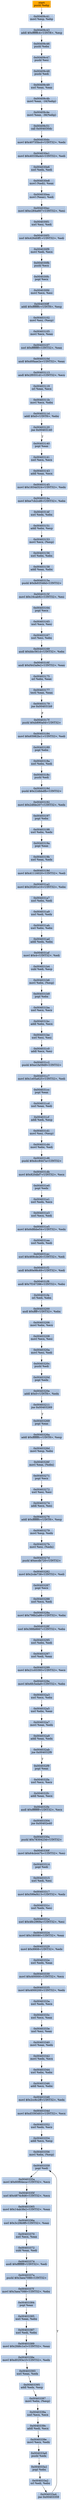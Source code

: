 digraph G {
node[shape=rectangle,style=filled,fillcolor=lightsteelblue,color=lightsteelblue]
bgcolor="transparent"
a0x00409c40pushl_ebp[label="start\npushl %ebp",fillcolor="orange",color="lightgrey"];
a0x00409c41movl_esp_ebp[label="0x00409c41\nmovl %esp, %ebp"];
a0x00409c43addl_0xffffffc4UINT8_esp[label="0x00409c43\naddl $0xffffffc4<UINT8>, %esp"];
a0x00409c46pushl_ebx[label="0x00409c46\npushl %ebx"];
a0x00409c47pushl_esi[label="0x00409c47\npushl %esi"];
a0x00409c48pushl_edi[label="0x00409c48\npushl %edi"];
a0x00409c49xorl_eax_eax[label="0x00409c49\nxorl %eax, %eax"];
a0x00409c4bmovl_eax__16ebp_[label="0x00409c4b\nmovl %eax, -16(%ebp)"];
a0x00409c4emovl_eax__36ebp_[label="0x00409c4e\nmovl %eax, -36(%ebp)"];
a0x00409c51call_0x004030dc[label="0x00409c51\ncall 0x004030dc"];
a0x004030dcmovl_0x40735bcdUINT32_edx[label="0x004030dc\nmovl $0x40735bcd<UINT32>, %edx"];
a0x004030e1movl_0x40338a4dUINT32_edi[label="0x004030e1\nmovl $0x40338a4d<UINT32>, %edi"];
a0x004030e6xorl_edx_edi[label="0x004030e6\nxorl %edx, %edi"];
a0x004030e8movl_edi__eax[label="0x004030e8\nmovl (%edi), %eax"];
a0x004030eamovl_eax__edi[label="0x004030ea\nmovl (%eax), %edi"];
a0x004030ecmovl_0xc284a667UINT32_esi[label="0x004030ec\nmovl $0xc284a667<UINT32>, %esi"];
a0x004030f1xorl_esi_edi[label="0x004030f1\nxorl %esi, %edi"];
a0x004030f3xorl_0x426d0ff1UINT32_edi[label="0x004030f3\nxorl $0x426d0ff1<UINT32>, %edi"];
a0x004030f9movl_edi_ecx[label="0x004030f9\nmovl %edi, %ecx"];
a0x004030fbpushl_ecx[label="0x004030fb\npushl %ecx"];
a0x004030fcpopl_ecx[label="0x004030fc\npopl %ecx"];
a0x004030fdmovl_ecx_esi[label="0x004030fd\nmovl %ecx, %esi"];
a0x004030ffaddl_0xfffffffcUINT8_esp[label="0x004030ff\naddl $0xfffffffc<UINT8>, %esp"];
a0x00403102movl_esi_esp_[label="0x00403102\nmovl %esi, (%esp)"];
a0x00403105movl_ecx_eax[label="0x00403105\nmovl %ecx, %eax"];
a0x00403107xorl_0xffffffffUINT32_eax[label="0x00403107\nxorl $0xffffffff<UINT32>, %eax"];
a0x0040310dandl_0xd0faae2eUINT32_eax[label="0x0040310d\nandl $0xd0faae2e<UINT32>, %eax"];
a0x00403113andl_0x2f0551d1UINT32_ecx[label="0x00403113\nandl $0x2f0551d1<UINT32>, %ecx"];
a0x00403119orl_eax_ecx[label="0x00403119\norl %eax, %ecx"];
a0x0040311bmovl_ecx_ebx[label="0x0040311b\nmovl %ecx, %ebx"];
a0x0040311daddl_0x0UINT8_ebx[label="0x0040311d\naddl $0x0<UINT8>, %ebx"];
a0x00403120jne_0x00403140[label="0x00403120\njne 0x00403140"];
a0x00403140popl_eax[label="0x00403140\npopl %eax"];
a0x00403141xorl_ecx_ecx[label="0x00403141\nxorl %ecx, %ecx"];
a0x00403143addl_eax_ecx[label="0x00403143\naddl %eax, %ecx"];
a0x00403145movl_0x1834d324UINT32_edx[label="0x00403145\nmovl $0x1834d324<UINT32>, %edx"];
a0x0040314amovl_0xe7cb2cd8UINT32_ebx[label="0x0040314a\nmovl $0xe7cb2cd8<UINT32>, %ebx"];
a0x0040314fxorl_edx_ebx[label="0x0040314f\nxorl %edx, %ebx"];
a0x00403151addl_ebx_esp[label="0x00403151\naddl %ebx, %esp"];
a0x00403153movl_ecx_esp_[label="0x00403153\nmovl %ecx, (%esp)"];
a0x00403156xorl_ebx_ebx[label="0x00403156\nxorl %ebx, %ebx"];
a0x00403158addl_eax_ebx[label="0x00403158\naddl %eax, %ebx"];
a0x0040315apushl_0xfe93546dUINT32[label="0x0040315a\npushl $0xfe93546d<UINT32>"];
a0x0040315fmovl_0x16cab92UINT32_esi[label="0x0040315f\nmovl $0x16cab92<UINT32>, %esi"];
a0x00403164popl_ecx[label="0x00403164\npopl %ecx"];
a0x00403165xorl_ecx_esi[label="0x00403165\nxorl %ecx, %esi"];
a0x00403167xorl_esi_ebx[label="0x00403167\nxorl %esi, %ebx"];
a0x00403169andl_0xbbc561dUINT32_ebx[label="0x00403169\nandl $0xbbc561d<UINT32>, %ebx"];
a0x0040316fandl_0xf443a9e2UINT32_eax[label="0x0040316f\nandl $0xf443a9e2<UINT32>, %eax"];
a0x00403175orl_ebx_eax[label="0x00403175\norl %ebx, %eax"];
a0x00403177testl_eax_eax[label="0x00403177\ntestl %eax, %eax"];
a0x00403179jne_0x004031b9[label="0x00403179\njne 0x004031b9"];
a0x0040317fpushl_0xb890a0dUINT32[label="0x0040317f\npushl $0xb890a0d<UINT32>"];
a0x00403184movl_0x65982bc1UINT32_edi[label="0x00403184\nmovl $0x65982bc1<UINT32>, %edi"];
a0x00403189popl_ebx[label="0x00403189\npopl %ebx"];
a0x0040318axorl_ebx_edi[label="0x0040318a\nxorl %ebx, %edi"];
a0x0040318cpushl_edi[label="0x0040318c\npushl %edi"];
a0x0040318dpushl_0x22dbbdfbUINT32[label="0x0040318d\npushl $0x22dbbdfb<UINT32>"];
a0x00403192movl_0x2dfde207UINT32_edx[label="0x00403192\nmovl $0x2dfde207<UINT32>, %edx"];
a0x00403197popl_ebx[label="0x00403197\npopl %ebx"];
a0x00403198xorl_ebx_edx[label="0x00403198\nxorl %ebx, %edx"];
a0x0040319apopl_eax[label="0x0040319a\npopl %eax"];
a0x0040319bxorl_eax_edx[label="0x0040319b\nxorl %eax, %edx"];
a0x0040319dmovl_0x41116020UINT32_edi[label="0x0040319d\nmovl $0x41116020<UINT32>, %edi"];
a0x004031a2movl_0x20261e10UINT32_ebx[label="0x004031a2\nmovl $0x20261e10<UINT32>, %ebx"];
a0x004031a7xorl_ebx_edi[label="0x004031a7\nxorl %ebx, %edi"];
a0x004031a9xorl_edi_edx[label="0x004031a9\nxorl %edi, %edx"];
a0x004031abxorl_ebx_ebx[label="0x004031ab\nxorl %ebx, %ebx"];
a0x004031adaddl_edx_ebx[label="0x004031ad\naddl %edx, %ebx"];
a0x004031afmovl_0x4UINT32_edi[label="0x004031af\nmovl $0x4<UINT32>, %edi"];
a0x004031b4subl_edi_esp[label="0x004031b4\nsubl %edi, %esp"];
a0x004031b6movl_ebx_esp_[label="0x004031b6\nmovl %ebx, (%esp)"];
a0x004031b9popl_ebx[label="0x004031b9\npopl %ebx"];
a0x004031baxorl_ecx_ecx[label="0x004031ba\nxorl %ecx, %ecx"];
a0x004031bcaddl_ebx_ecx[label="0x004031bc\naddl %ebx, %ecx"];
a0x004031bexorl_esi_esi[label="0x004031be\nxorl %esi, %esi"];
a0x004031c0addl_ecx_esi[label="0x004031c0\naddl %ecx, %esi"];
a0x004031c2pushl_0xe1fa59d9UINT32[label="0x004031c2\npushl $0xe1fa59d9<UINT32>"];
a0x004031c7movl_0x1e05a625UINT32_edi[label="0x004031c7\nmovl $0x1e05a625<UINT32>, %edi"];
a0x004031ccpopl_eax[label="0x004031cc\npopl %eax"];
a0x004031cdxorl_eax_edi[label="0x004031cd\nxorl %eax, %edi"];
a0x004031cfaddl_edi_esp[label="0x004031cf\naddl %edi, %esp"];
a0x004031d1movl_esi_esp_[label="0x004031d1\nmovl %esi, (%esp)"];
a0x004031d4movl_ebx_edi[label="0x004031d4\nmovl %ebx, %edi"];
a0x004031d6pushl_0xdcc8447aUINT32[label="0x004031d6\npushl $0xdcc8447a<UINT32>"];
a0x004031dbmovl_0x820dbf7UINT32_ecx[label="0x004031db\nmovl $0x820dbf7<UINT32>, %ecx"];
a0x004031e0popl_edx[label="0x004031e0\npopl %edx"];
a0x004031e1xorl_edx_ecx[label="0x004031e1\nxorl %edx, %ecx"];
a0x004031e3xorl_ecx_edi[label="0x004031e3\nxorl %ecx, %edi"];
a0x004031e5movl_0x6d8bbe54UINT32_edx[label="0x004031e5\nmovl $0x6d8bbe54<UINT32>, %edx"];
a0x004031eaxorl_edx_edi[label="0x004031ea\nxorl %edx, %edi"];
a0x004031ecxorl_0x469cde26UINT32_edi[label="0x004031ec\nxorl $0x469cde26<UINT32>, %edi"];
a0x004031f2andl_0x80e98c69UINT32_edi[label="0x004031f2\nandl $0x80e98c69<UINT32>, %edi"];
a0x004031f8andl_0x7f167396UINT32_ebx[label="0x004031f8\nandl $0x7f167396<UINT32>, %ebx"];
a0x004031feorl_edi_ebx[label="0x004031fe\norl %edi, %ebx"];
a0x00403200andl_0xffffUINT32_ebx[label="0x00403200\nandl $0xffff<UINT32>, %ebx"];
a0x00403206movl_ebx_ecx[label="0x00403206\nmovl %ebx, %ecx"];
a0x00403208movl_ecx_esi[label="0x00403208\nmovl %ecx, %esi"];
a0x0040320amovl_esi_edi[label="0x0040320a\nmovl %esi, %edi"];
a0x0040320cpushl_edi[label="0x0040320c\npushl %edi"];
a0x0040320dpopl_edx[label="0x0040320d\npopl %edx"];
a0x0040320eaddl_0x0UINT8_edx[label="0x0040320e\naddl $0x0<UINT8>, %edx"];
a0x00403211jne_0x00403269[label="0x00403211\njne 0x00403269"];
a0x00403269popl_eax[label="0x00403269\npopl %eax"];
a0x0040326aaddl_0xfffffffcUINT8_esp[label="0x0040326a\naddl $0xfffffffc<UINT8>, %esp"];
a0x0040326dmovl_esp_ebx[label="0x0040326d\nmovl %esp, %ebx"];
a0x0040326fmovl_eax_ebx_[label="0x0040326f\nmovl %eax, (%ebx)"];
a0x00403271popl_ecx[label="0x00403271\npopl %ecx"];
a0x00403272xorl_esi_esi[label="0x00403272\nxorl %esi, %esi"];
a0x00403274addl_ecx_esi[label="0x00403274\naddl %ecx, %esi"];
a0x00403276addl_0xfffffffcUINT8_esp[label="0x00403276\naddl $0xfffffffc<UINT8>, %esp"];
a0x00403279movl_esp_edx[label="0x00403279\nmovl %esp, %edx"];
a0x0040327bmovl_esi_edx_[label="0x0040327b\nmovl %esi, (%edx)"];
a0x0040327dpushl_0xecdb720UINT32[label="0x0040327d\npushl $0xecdb720<UINT32>"];
a0x00403282movl_0x2cde738UINT32_edi[label="0x00403282\nmovl $0x2cde738<UINT32>, %edi"];
a0x00403287popl_ecx[label="0x00403287\npopl %ecx"];
a0x00403288xorl_ecx_edi[label="0x00403288\nxorl %ecx, %edi"];
a0x0040328amovl_0x798b2a86UINT32_ebx[label="0x0040328a\nmovl $0x798b2a86<UINT32>, %ebx"];
a0x0040328fxorl_0x388b8667UINT32_ebx[label="0x0040328f\nxorl $0x388b8667<UINT32>, %ebx"];
a0x00403295xorl_ebx_edi[label="0x00403295\nxorl %ebx, %edi"];
a0x00403297xorl_edi_eax[label="0x00403297\nxorl %edi, %eax"];
a0x00403299movl_0x21c03393UINT32_ecx[label="0x00403299\nmovl $0x21c03393<UINT32>, %ecx"];
a0x0040329emovl_0x6fc5eda9UINT32_ebx[label="0x0040329e\nmovl $0x6fc5eda9<UINT32>, %ebx"];
a0x004032a3xorl_ecx_ebx[label="0x004032a3\nxorl %ecx, %ebx"];
a0x004032a5xorl_ebx_eax[label="0x004032a5\nxorl %ebx, %eax"];
a0x004032a7movl_eax_edx[label="0x004032a7\nmovl %eax, %edx"];
a0x004032a9addl_eax_edx[label="0x004032a9\naddl %eax, %edx"];
a0x004032abjne_0x004032f9[label="0x004032ab\njne 0x004032f9"];
a0x004032f9popl_eax[label="0x004032f9\npopl %eax"];
a0x004032faxorl_ecx_ecx[label="0x004032fa\nxorl %ecx, %ecx"];
a0x004032fcaddl_eax_ecx[label="0x004032fc\naddl %eax, %ecx"];
a0x004032feandl_0xffffffffUINT32_ecx[label="0x004032fe\nandl $0xffffffff<UINT32>, %ecx"];
a0x00403304jne_0x00402e40[label="0x00403304\njne 0x00402e40"];
a0x0040330apushl_0x7830423dUINT32[label="0x0040330a\npushl $0x7830423d<UINT32>"];
a0x0040330fmovl_0x64cb447bUINT32_esi[label="0x0040330f\nmovl $0x64cb447b<UINT32>, %esi"];
a0x00403314popl_edi[label="0x00403314\npopl %edi"];
a0x00403315xorl_edi_esi[label="0x00403315\nxorl %edi, %esi"];
a0x00403317movl_0x599ef413UINT32_edx[label="0x00403317\nmovl $0x599ef413<UINT32>, %edx"];
a0x0040331cxorl_edx_esi[label="0x0040331c\nxorl %edx, %esi"];
a0x0040331exorl_0x48c2969aUINT32_esi[label="0x0040331e\nxorl $0x48c2969a<UINT32>, %esi"];
a0x00403324movl_0x180080UINT32_eax[label="0x00403324\nmovl $0x180080<UINT32>, %eax"];
a0x00403329movl_0x9908UINT32_edx[label="0x00403329\nmovl $0x9908<UINT32>, %edx"];
a0x0040332exorl_edx_eax[label="0x0040332e\nxorl %edx, %eax"];
a0x00403330movl_0x400000UINT32_ecx[label="0x00403330\nmovl $0x400000<UINT32>, %ecx"];
a0x00403335movl_0x4000200UINT32_edx[label="0x00403335\nmovl $0x4000200<UINT32>, %edx"];
a0x0040333axorl_edx_ecx[label="0x0040333a\nxorl %edx, %ecx"];
a0x0040333cxorl_ecx_eax[label="0x0040333c\nxorl %ecx, %eax"];
a0x0040333exorl_esi_eax[label="0x0040333e\nxorl %esi, %eax"];
a0x00403340movl_eax_edx[label="0x00403340\nmovl %eax, %edx"];
a0x00403342movl_edx_ecx[label="0x00403342\nmovl %edx, %ecx"];
a0x00403344xorl_ebx_ebx[label="0x00403344\nxorl %ebx, %ebx"];
a0x00403346addl_ecx_ebx[label="0x00403346\naddl %ecx, %ebx"];
a0x00403348movl_0x2cc6c2ffUINT32_edx[label="0x00403348\nmovl $0x2cc6c2ff<UINT32>, %edx"];
a0x0040334dmovl_0xd3393d03UINT32_ecx[label="0x0040334d\nmovl $0xd3393d03<UINT32>, %ecx"];
a0x00403352xorl_edx_ecx[label="0x00403352\nxorl %edx, %ecx"];
a0x00403354addl_ecx_esp[label="0x00403354\naddl %ecx, %esp"];
a0x00403356movl_ebx_esp_[label="0x00403356\nmovl %ebx, (%esp)"];
a0x00403359popl_edi[label="0x00403359\npopl %edi"];
a0x0040335amovl_0x60f64ecaUINT32_ecx[label="0x0040335a\nmovl $0x60f64eca<UINT32>, %ecx"];
a0x0040335fxorl_0x4874c8d6UINT32_ecx[label="0x0040335f\nxorl $0x4874c8d6<UINT32>, %ecx"];
a0x00403365movl_0x14ab3fe2UINT32_eax[label="0x00403365\nmovl $0x14ab3fe2<UINT32>, %eax"];
a0x0040336axorl_0x3c29b9ffUINT32_eax[label="0x0040336a\nxorl $0x3c29b9ff<UINT32>, %eax"];
a0x00403370xorl_ecx_eax[label="0x00403370\nxorl %ecx, %eax"];
a0x00403372subl_eax_edi[label="0x00403372\nsubl %eax, %edi"];
a0x00403374andl_0xffffffffUINT32_edi[label="0x00403374\nandl $0xffffffff<UINT32>, %edi"];
a0x0040337apushl_0x3aea7088UINT32[label="0x0040337a\npushl $0x3aea7088<UINT32>"];
a0x0040337fmovl_0x3aea7088UINT32_ebx[label="0x0040337f\nmovl $0x3aea7088<UINT32>, %ebx"];
a0x00403384popl_eax[label="0x00403384\npopl %eax"];
a0x00403385xorl_eax_ebx[label="0x00403385\nxorl %eax, %ebx"];
a0x00403387xorl_edi_ebx[label="0x00403387\nxorl %edi, %ebx"];
a0x00403389movl_0x2fd6c1e3UINT32_eax[label="0x00403389\nmovl $0x2fd6c1e3<UINT32>, %eax"];
a0x0040338emovl_0xd0293e1fUINT32_edx[label="0x0040338e\nmovl $0xd0293e1f<UINT32>, %edx"];
a0x00403393xorl_eax_edx[label="0x00403393\nxorl %eax, %edx"];
a0x00403395addl_edx_esp[label="0x00403395\naddl %edx, %esp"];
a0x00403397movl_ebx_esp_[label="0x00403397\nmovl %ebx, (%esp)"];
a0x0040339axorl_ecx_ecx[label="0x0040339a\nxorl %ecx, %ecx"];
a0x0040339caddl_edi_ecx[label="0x0040339c\naddl %edi, %ecx"];
a0x0040339emovl_ecx_edx[label="0x0040339e\nmovl %ecx, %edx"];
a0x004033a0pushl_edx[label="0x004033a0\npushl %edx"];
a0x004033a1popl_ebx[label="0x004033a1\npopl %ebx"];
a0x004033a2orl_edi_ebx[label="0x004033a2\norl %edi, %ebx"];
a0x004033a4jne_0x00403359[label="0x004033a4\njne 0x00403359"];
a0x00409c40pushl_ebp -> a0x00409c41movl_esp_ebp [color="#000000"];
a0x00409c41movl_esp_ebp -> a0x00409c43addl_0xffffffc4UINT8_esp [color="#000000"];
a0x00409c43addl_0xffffffc4UINT8_esp -> a0x00409c46pushl_ebx [color="#000000"];
a0x00409c46pushl_ebx -> a0x00409c47pushl_esi [color="#000000"];
a0x00409c47pushl_esi -> a0x00409c48pushl_edi [color="#000000"];
a0x00409c48pushl_edi -> a0x00409c49xorl_eax_eax [color="#000000"];
a0x00409c49xorl_eax_eax -> a0x00409c4bmovl_eax__16ebp_ [color="#000000"];
a0x00409c4bmovl_eax__16ebp_ -> a0x00409c4emovl_eax__36ebp_ [color="#000000"];
a0x00409c4emovl_eax__36ebp_ -> a0x00409c51call_0x004030dc [color="#000000"];
a0x00409c51call_0x004030dc -> a0x004030dcmovl_0x40735bcdUINT32_edx [color="#000000"];
a0x004030dcmovl_0x40735bcdUINT32_edx -> a0x004030e1movl_0x40338a4dUINT32_edi [color="#000000"];
a0x004030e1movl_0x40338a4dUINT32_edi -> a0x004030e6xorl_edx_edi [color="#000000"];
a0x004030e6xorl_edx_edi -> a0x004030e8movl_edi__eax [color="#000000"];
a0x004030e8movl_edi__eax -> a0x004030eamovl_eax__edi [color="#000000"];
a0x004030eamovl_eax__edi -> a0x004030ecmovl_0xc284a667UINT32_esi [color="#000000"];
a0x004030ecmovl_0xc284a667UINT32_esi -> a0x004030f1xorl_esi_edi [color="#000000"];
a0x004030f1xorl_esi_edi -> a0x004030f3xorl_0x426d0ff1UINT32_edi [color="#000000"];
a0x004030f3xorl_0x426d0ff1UINT32_edi -> a0x004030f9movl_edi_ecx [color="#000000"];
a0x004030f9movl_edi_ecx -> a0x004030fbpushl_ecx [color="#000000"];
a0x004030fbpushl_ecx -> a0x004030fcpopl_ecx [color="#000000"];
a0x004030fcpopl_ecx -> a0x004030fdmovl_ecx_esi [color="#000000"];
a0x004030fdmovl_ecx_esi -> a0x004030ffaddl_0xfffffffcUINT8_esp [color="#000000"];
a0x004030ffaddl_0xfffffffcUINT8_esp -> a0x00403102movl_esi_esp_ [color="#000000"];
a0x00403102movl_esi_esp_ -> a0x00403105movl_ecx_eax [color="#000000"];
a0x00403105movl_ecx_eax -> a0x00403107xorl_0xffffffffUINT32_eax [color="#000000"];
a0x00403107xorl_0xffffffffUINT32_eax -> a0x0040310dandl_0xd0faae2eUINT32_eax [color="#000000"];
a0x0040310dandl_0xd0faae2eUINT32_eax -> a0x00403113andl_0x2f0551d1UINT32_ecx [color="#000000"];
a0x00403113andl_0x2f0551d1UINT32_ecx -> a0x00403119orl_eax_ecx [color="#000000"];
a0x00403119orl_eax_ecx -> a0x0040311bmovl_ecx_ebx [color="#000000"];
a0x0040311bmovl_ecx_ebx -> a0x0040311daddl_0x0UINT8_ebx [color="#000000"];
a0x0040311daddl_0x0UINT8_ebx -> a0x00403120jne_0x00403140 [color="#000000"];
a0x00403120jne_0x00403140 -> a0x00403140popl_eax [color="#000000",label="T"];
a0x00403140popl_eax -> a0x00403141xorl_ecx_ecx [color="#000000"];
a0x00403141xorl_ecx_ecx -> a0x00403143addl_eax_ecx [color="#000000"];
a0x00403143addl_eax_ecx -> a0x00403145movl_0x1834d324UINT32_edx [color="#000000"];
a0x00403145movl_0x1834d324UINT32_edx -> a0x0040314amovl_0xe7cb2cd8UINT32_ebx [color="#000000"];
a0x0040314amovl_0xe7cb2cd8UINT32_ebx -> a0x0040314fxorl_edx_ebx [color="#000000"];
a0x0040314fxorl_edx_ebx -> a0x00403151addl_ebx_esp [color="#000000"];
a0x00403151addl_ebx_esp -> a0x00403153movl_ecx_esp_ [color="#000000"];
a0x00403153movl_ecx_esp_ -> a0x00403156xorl_ebx_ebx [color="#000000"];
a0x00403156xorl_ebx_ebx -> a0x00403158addl_eax_ebx [color="#000000"];
a0x00403158addl_eax_ebx -> a0x0040315apushl_0xfe93546dUINT32 [color="#000000"];
a0x0040315apushl_0xfe93546dUINT32 -> a0x0040315fmovl_0x16cab92UINT32_esi [color="#000000"];
a0x0040315fmovl_0x16cab92UINT32_esi -> a0x00403164popl_ecx [color="#000000"];
a0x00403164popl_ecx -> a0x00403165xorl_ecx_esi [color="#000000"];
a0x00403165xorl_ecx_esi -> a0x00403167xorl_esi_ebx [color="#000000"];
a0x00403167xorl_esi_ebx -> a0x00403169andl_0xbbc561dUINT32_ebx [color="#000000"];
a0x00403169andl_0xbbc561dUINT32_ebx -> a0x0040316fandl_0xf443a9e2UINT32_eax [color="#000000"];
a0x0040316fandl_0xf443a9e2UINT32_eax -> a0x00403175orl_ebx_eax [color="#000000"];
a0x00403175orl_ebx_eax -> a0x00403177testl_eax_eax [color="#000000"];
a0x00403177testl_eax_eax -> a0x00403179jne_0x004031b9 [color="#000000"];
a0x00403179jne_0x004031b9 -> a0x0040317fpushl_0xb890a0dUINT32 [color="#000000",label="F"];
a0x0040317fpushl_0xb890a0dUINT32 -> a0x00403184movl_0x65982bc1UINT32_edi [color="#000000"];
a0x00403184movl_0x65982bc1UINT32_edi -> a0x00403189popl_ebx [color="#000000"];
a0x00403189popl_ebx -> a0x0040318axorl_ebx_edi [color="#000000"];
a0x0040318axorl_ebx_edi -> a0x0040318cpushl_edi [color="#000000"];
a0x0040318cpushl_edi -> a0x0040318dpushl_0x22dbbdfbUINT32 [color="#000000"];
a0x0040318dpushl_0x22dbbdfbUINT32 -> a0x00403192movl_0x2dfde207UINT32_edx [color="#000000"];
a0x00403192movl_0x2dfde207UINT32_edx -> a0x00403197popl_ebx [color="#000000"];
a0x00403197popl_ebx -> a0x00403198xorl_ebx_edx [color="#000000"];
a0x00403198xorl_ebx_edx -> a0x0040319apopl_eax [color="#000000"];
a0x0040319apopl_eax -> a0x0040319bxorl_eax_edx [color="#000000"];
a0x0040319bxorl_eax_edx -> a0x0040319dmovl_0x41116020UINT32_edi [color="#000000"];
a0x0040319dmovl_0x41116020UINT32_edi -> a0x004031a2movl_0x20261e10UINT32_ebx [color="#000000"];
a0x004031a2movl_0x20261e10UINT32_ebx -> a0x004031a7xorl_ebx_edi [color="#000000"];
a0x004031a7xorl_ebx_edi -> a0x004031a9xorl_edi_edx [color="#000000"];
a0x004031a9xorl_edi_edx -> a0x004031abxorl_ebx_ebx [color="#000000"];
a0x004031abxorl_ebx_ebx -> a0x004031adaddl_edx_ebx [color="#000000"];
a0x004031adaddl_edx_ebx -> a0x004031afmovl_0x4UINT32_edi [color="#000000"];
a0x004031afmovl_0x4UINT32_edi -> a0x004031b4subl_edi_esp [color="#000000"];
a0x004031b4subl_edi_esp -> a0x004031b6movl_ebx_esp_ [color="#000000"];
a0x004031b6movl_ebx_esp_ -> a0x004031b9popl_ebx [color="#000000"];
a0x004031b9popl_ebx -> a0x004031baxorl_ecx_ecx [color="#000000"];
a0x004031baxorl_ecx_ecx -> a0x004031bcaddl_ebx_ecx [color="#000000"];
a0x004031bcaddl_ebx_ecx -> a0x004031bexorl_esi_esi [color="#000000"];
a0x004031bexorl_esi_esi -> a0x004031c0addl_ecx_esi [color="#000000"];
a0x004031c0addl_ecx_esi -> a0x004031c2pushl_0xe1fa59d9UINT32 [color="#000000"];
a0x004031c2pushl_0xe1fa59d9UINT32 -> a0x004031c7movl_0x1e05a625UINT32_edi [color="#000000"];
a0x004031c7movl_0x1e05a625UINT32_edi -> a0x004031ccpopl_eax [color="#000000"];
a0x004031ccpopl_eax -> a0x004031cdxorl_eax_edi [color="#000000"];
a0x004031cdxorl_eax_edi -> a0x004031cfaddl_edi_esp [color="#000000"];
a0x004031cfaddl_edi_esp -> a0x004031d1movl_esi_esp_ [color="#000000"];
a0x004031d1movl_esi_esp_ -> a0x004031d4movl_ebx_edi [color="#000000"];
a0x004031d4movl_ebx_edi -> a0x004031d6pushl_0xdcc8447aUINT32 [color="#000000"];
a0x004031d6pushl_0xdcc8447aUINT32 -> a0x004031dbmovl_0x820dbf7UINT32_ecx [color="#000000"];
a0x004031dbmovl_0x820dbf7UINT32_ecx -> a0x004031e0popl_edx [color="#000000"];
a0x004031e0popl_edx -> a0x004031e1xorl_edx_ecx [color="#000000"];
a0x004031e1xorl_edx_ecx -> a0x004031e3xorl_ecx_edi [color="#000000"];
a0x004031e3xorl_ecx_edi -> a0x004031e5movl_0x6d8bbe54UINT32_edx [color="#000000"];
a0x004031e5movl_0x6d8bbe54UINT32_edx -> a0x004031eaxorl_edx_edi [color="#000000"];
a0x004031eaxorl_edx_edi -> a0x004031ecxorl_0x469cde26UINT32_edi [color="#000000"];
a0x004031ecxorl_0x469cde26UINT32_edi -> a0x004031f2andl_0x80e98c69UINT32_edi [color="#000000"];
a0x004031f2andl_0x80e98c69UINT32_edi -> a0x004031f8andl_0x7f167396UINT32_ebx [color="#000000"];
a0x004031f8andl_0x7f167396UINT32_ebx -> a0x004031feorl_edi_ebx [color="#000000"];
a0x004031feorl_edi_ebx -> a0x00403200andl_0xffffUINT32_ebx [color="#000000"];
a0x00403200andl_0xffffUINT32_ebx -> a0x00403206movl_ebx_ecx [color="#000000"];
a0x00403206movl_ebx_ecx -> a0x00403208movl_ecx_esi [color="#000000"];
a0x00403208movl_ecx_esi -> a0x0040320amovl_esi_edi [color="#000000"];
a0x0040320amovl_esi_edi -> a0x0040320cpushl_edi [color="#000000"];
a0x0040320cpushl_edi -> a0x0040320dpopl_edx [color="#000000"];
a0x0040320dpopl_edx -> a0x0040320eaddl_0x0UINT8_edx [color="#000000"];
a0x0040320eaddl_0x0UINT8_edx -> a0x00403211jne_0x00403269 [color="#000000"];
a0x00403211jne_0x00403269 -> a0x00403269popl_eax [color="#000000",label="T"];
a0x00403269popl_eax -> a0x0040326aaddl_0xfffffffcUINT8_esp [color="#000000"];
a0x0040326aaddl_0xfffffffcUINT8_esp -> a0x0040326dmovl_esp_ebx [color="#000000"];
a0x0040326dmovl_esp_ebx -> a0x0040326fmovl_eax_ebx_ [color="#000000"];
a0x0040326fmovl_eax_ebx_ -> a0x00403271popl_ecx [color="#000000"];
a0x00403271popl_ecx -> a0x00403272xorl_esi_esi [color="#000000"];
a0x00403272xorl_esi_esi -> a0x00403274addl_ecx_esi [color="#000000"];
a0x00403274addl_ecx_esi -> a0x00403276addl_0xfffffffcUINT8_esp [color="#000000"];
a0x00403276addl_0xfffffffcUINT8_esp -> a0x00403279movl_esp_edx [color="#000000"];
a0x00403279movl_esp_edx -> a0x0040327bmovl_esi_edx_ [color="#000000"];
a0x0040327bmovl_esi_edx_ -> a0x0040327dpushl_0xecdb720UINT32 [color="#000000"];
a0x0040327dpushl_0xecdb720UINT32 -> a0x00403282movl_0x2cde738UINT32_edi [color="#000000"];
a0x00403282movl_0x2cde738UINT32_edi -> a0x00403287popl_ecx [color="#000000"];
a0x00403287popl_ecx -> a0x00403288xorl_ecx_edi [color="#000000"];
a0x00403288xorl_ecx_edi -> a0x0040328amovl_0x798b2a86UINT32_ebx [color="#000000"];
a0x0040328amovl_0x798b2a86UINT32_ebx -> a0x0040328fxorl_0x388b8667UINT32_ebx [color="#000000"];
a0x0040328fxorl_0x388b8667UINT32_ebx -> a0x00403295xorl_ebx_edi [color="#000000"];
a0x00403295xorl_ebx_edi -> a0x00403297xorl_edi_eax [color="#000000"];
a0x00403297xorl_edi_eax -> a0x00403299movl_0x21c03393UINT32_ecx [color="#000000"];
a0x00403299movl_0x21c03393UINT32_ecx -> a0x0040329emovl_0x6fc5eda9UINT32_ebx [color="#000000"];
a0x0040329emovl_0x6fc5eda9UINT32_ebx -> a0x004032a3xorl_ecx_ebx [color="#000000"];
a0x004032a3xorl_ecx_ebx -> a0x004032a5xorl_ebx_eax [color="#000000"];
a0x004032a5xorl_ebx_eax -> a0x004032a7movl_eax_edx [color="#000000"];
a0x004032a7movl_eax_edx -> a0x004032a9addl_eax_edx [color="#000000"];
a0x004032a9addl_eax_edx -> a0x004032abjne_0x004032f9 [color="#000000"];
a0x004032abjne_0x004032f9 -> a0x004032f9popl_eax [color="#000000",label="T"];
a0x004032f9popl_eax -> a0x004032faxorl_ecx_ecx [color="#000000"];
a0x004032faxorl_ecx_ecx -> a0x004032fcaddl_eax_ecx [color="#000000"];
a0x004032fcaddl_eax_ecx -> a0x004032feandl_0xffffffffUINT32_ecx [color="#000000"];
a0x004032feandl_0xffffffffUINT32_ecx -> a0x00403304jne_0x00402e40 [color="#000000"];
a0x00403304jne_0x00402e40 -> a0x0040330apushl_0x7830423dUINT32 [color="#000000",label="F"];
a0x0040330apushl_0x7830423dUINT32 -> a0x0040330fmovl_0x64cb447bUINT32_esi [color="#000000"];
a0x0040330fmovl_0x64cb447bUINT32_esi -> a0x00403314popl_edi [color="#000000"];
a0x00403314popl_edi -> a0x00403315xorl_edi_esi [color="#000000"];
a0x00403315xorl_edi_esi -> a0x00403317movl_0x599ef413UINT32_edx [color="#000000"];
a0x00403317movl_0x599ef413UINT32_edx -> a0x0040331cxorl_edx_esi [color="#000000"];
a0x0040331cxorl_edx_esi -> a0x0040331exorl_0x48c2969aUINT32_esi [color="#000000"];
a0x0040331exorl_0x48c2969aUINT32_esi -> a0x00403324movl_0x180080UINT32_eax [color="#000000"];
a0x00403324movl_0x180080UINT32_eax -> a0x00403329movl_0x9908UINT32_edx [color="#000000"];
a0x00403329movl_0x9908UINT32_edx -> a0x0040332exorl_edx_eax [color="#000000"];
a0x0040332exorl_edx_eax -> a0x00403330movl_0x400000UINT32_ecx [color="#000000"];
a0x00403330movl_0x400000UINT32_ecx -> a0x00403335movl_0x4000200UINT32_edx [color="#000000"];
a0x00403335movl_0x4000200UINT32_edx -> a0x0040333axorl_edx_ecx [color="#000000"];
a0x0040333axorl_edx_ecx -> a0x0040333cxorl_ecx_eax [color="#000000"];
a0x0040333cxorl_ecx_eax -> a0x0040333exorl_esi_eax [color="#000000"];
a0x0040333exorl_esi_eax -> a0x00403340movl_eax_edx [color="#000000"];
a0x00403340movl_eax_edx -> a0x00403342movl_edx_ecx [color="#000000"];
a0x00403342movl_edx_ecx -> a0x00403344xorl_ebx_ebx [color="#000000"];
a0x00403344xorl_ebx_ebx -> a0x00403346addl_ecx_ebx [color="#000000"];
a0x00403346addl_ecx_ebx -> a0x00403348movl_0x2cc6c2ffUINT32_edx [color="#000000"];
a0x00403348movl_0x2cc6c2ffUINT32_edx -> a0x0040334dmovl_0xd3393d03UINT32_ecx [color="#000000"];
a0x0040334dmovl_0xd3393d03UINT32_ecx -> a0x00403352xorl_edx_ecx [color="#000000"];
a0x00403352xorl_edx_ecx -> a0x00403354addl_ecx_esp [color="#000000"];
a0x00403354addl_ecx_esp -> a0x00403356movl_ebx_esp_ [color="#000000"];
a0x00403356movl_ebx_esp_ -> a0x00403359popl_edi [color="#000000"];
a0x00403359popl_edi -> a0x0040335amovl_0x60f64ecaUINT32_ecx [color="#000000"];
a0x0040335amovl_0x60f64ecaUINT32_ecx -> a0x0040335fxorl_0x4874c8d6UINT32_ecx [color="#000000"];
a0x0040335fxorl_0x4874c8d6UINT32_ecx -> a0x00403365movl_0x14ab3fe2UINT32_eax [color="#000000"];
a0x00403365movl_0x14ab3fe2UINT32_eax -> a0x0040336axorl_0x3c29b9ffUINT32_eax [color="#000000"];
a0x0040336axorl_0x3c29b9ffUINT32_eax -> a0x00403370xorl_ecx_eax [color="#000000"];
a0x00403370xorl_ecx_eax -> a0x00403372subl_eax_edi [color="#000000"];
a0x00403372subl_eax_edi -> a0x00403374andl_0xffffffffUINT32_edi [color="#000000"];
a0x00403374andl_0xffffffffUINT32_edi -> a0x0040337apushl_0x3aea7088UINT32 [color="#000000"];
a0x0040337apushl_0x3aea7088UINT32 -> a0x0040337fmovl_0x3aea7088UINT32_ebx [color="#000000"];
a0x0040337fmovl_0x3aea7088UINT32_ebx -> a0x00403384popl_eax [color="#000000"];
a0x00403384popl_eax -> a0x00403385xorl_eax_ebx [color="#000000"];
a0x00403385xorl_eax_ebx -> a0x00403387xorl_edi_ebx [color="#000000"];
a0x00403387xorl_edi_ebx -> a0x00403389movl_0x2fd6c1e3UINT32_eax [color="#000000"];
a0x00403389movl_0x2fd6c1e3UINT32_eax -> a0x0040338emovl_0xd0293e1fUINT32_edx [color="#000000"];
a0x0040338emovl_0xd0293e1fUINT32_edx -> a0x00403393xorl_eax_edx [color="#000000"];
a0x00403393xorl_eax_edx -> a0x00403395addl_edx_esp [color="#000000"];
a0x00403395addl_edx_esp -> a0x00403397movl_ebx_esp_ [color="#000000"];
a0x00403397movl_ebx_esp_ -> a0x0040339axorl_ecx_ecx [color="#000000"];
a0x0040339axorl_ecx_ecx -> a0x0040339caddl_edi_ecx [color="#000000"];
a0x0040339caddl_edi_ecx -> a0x0040339emovl_ecx_edx [color="#000000"];
a0x0040339emovl_ecx_edx -> a0x004033a0pushl_edx [color="#000000"];
a0x004033a0pushl_edx -> a0x004033a1popl_ebx [color="#000000"];
a0x004033a1popl_ebx -> a0x004033a2orl_edi_ebx [color="#000000"];
a0x004033a2orl_edi_ebx -> a0x004033a4jne_0x00403359 [color="#000000"];
a0x004033a4jne_0x00403359 -> a0x00403359popl_edi [color="#000000",label="T"];
}
